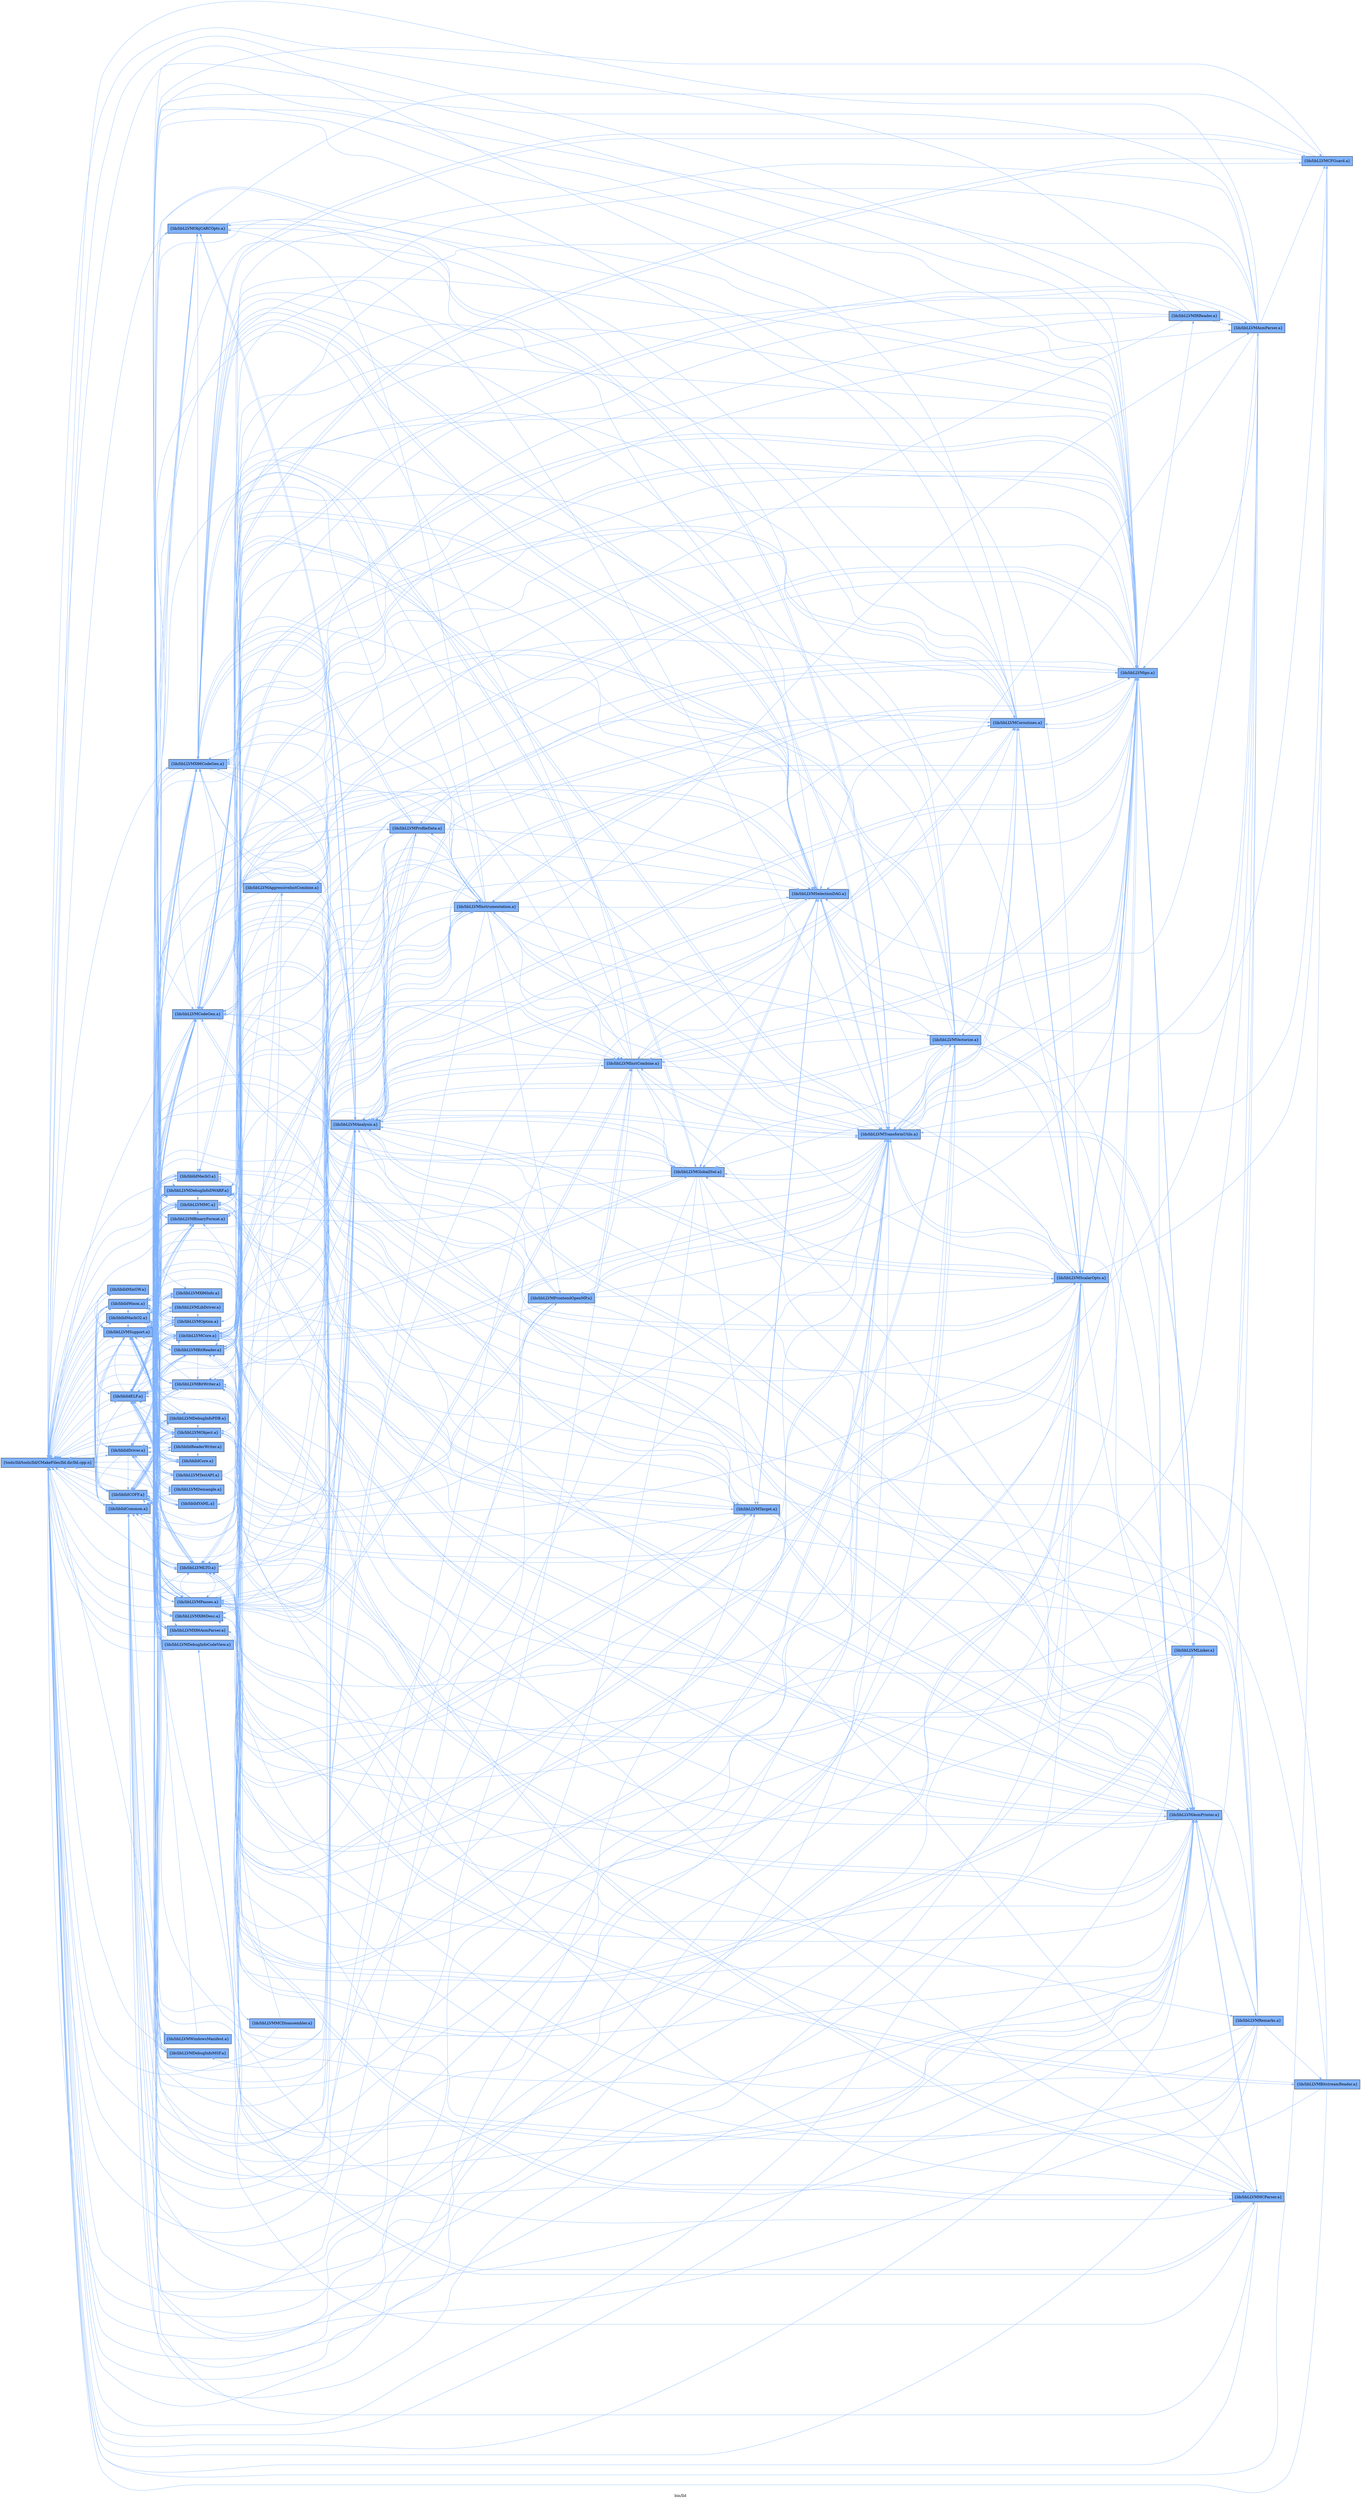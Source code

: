 digraph "bin/lld" {
	label="bin/lld";
	rankdir=LR;
	{ rank=same; Node0x55725edfc718;  }
	{ rank=same; Node0x55725ee1b5c8; Node0x55725ee1bac8; Node0x55725ee1abc8; Node0x55725ee1b0c8; Node0x55725ee1a1c8; Node0x55725ee1a6c8; Node0x55725ee0a7c8; Node0x55725ee0a318;  }
	{ rank=same; Node0x55725ee09dc8; Node0x55725ee00ef8; Node0x55725ee1aa38; Node0x55725ee0d6f8; Node0x55725edfde38; Node0x55725ee07618; Node0x55725ee009f8; Node0x55725ee06998; Node0x55725ee0cfc8; Node0x55725ee08478; Node0x55725ee08978; Node0x55725ee04738; Node0x55725ee1a538; Node0x55725ee002c8; Node0x55725ee07ac8; Node0x55725edff3c8; Node0x55725edfeec8; Node0x55725edffbe8; Node0x55725ee1c798; Node0x55725ee06f38; Node0x55725ee099b8; Node0x55725ee093c8; Node0x55725ee08f18; Node0x55725ee17d38; Node0x55725ee00cc8; Node0x55725ee007c8; Node0x55725ee1bf78;  }

	Node0x55725edfc718 [shape=record,shape=box,group=1,style=filled,fillcolor="0.600000 0.5 1",label="{tools/lld/tools/lld/CMakeFiles/lld.dir/lld.cpp.o}"];
	Node0x55725edfc718 -> Node0x55725ee1b5c8[color="0.600000 0.5 1"];
	Node0x55725edfc718 -> Node0x55725ee1bac8[color="0.600000 0.5 1"];
	Node0x55725edfc718 -> Node0x55725ee1abc8[color="0.600000 0.5 1"];
	Node0x55725edfc718 -> Node0x55725ee1b0c8[color="0.600000 0.5 1"];
	Node0x55725edfc718 -> Node0x55725ee1a1c8[color="0.600000 0.5 1"];
	Node0x55725edfc718 -> Node0x55725ee1a6c8[color="0.600000 0.5 1"];
	Node0x55725edfc718 -> Node0x55725ee0a7c8[color="0.600000 0.5 1"];
	Node0x55725edfc718 -> Node0x55725ee0a318[color="0.600000 0.5 1"];
	Node0x55725ee1b5c8 [shape=record,shape=box,group=1,style=filled,fillcolor="0.600000 0.5 1",label="{lib/libLLVMSupport.a}"];
	Node0x55725ee1b5c8 -> Node0x55725edfc718[color="0.600000 0.5 1"];
	Node0x55725ee1b5c8 -> Node0x55725ee1abc8[color="0.600000 0.5 1"];
	Node0x55725ee1b5c8 -> Node0x55725ee1a1c8[color="0.600000 0.5 1"];
	Node0x55725ee1b5c8 -> Node0x55725ee1b0c8[color="0.600000 0.5 1"];
	Node0x55725ee1b5c8 -> Node0x55725ee0a318[color="0.600000 0.5 1"];
	Node0x55725ee1b5c8 -> Node0x55725ee09dc8[color="0.600000 0.5 1"];
	Node0x55725ee1b5c8 -> Node0x55725ee00ef8[color="0.600000 0.5 1"];
	Node0x55725ee1b5c8 -> Node0x55725ee1aa38[color="0.600000 0.5 1"];
	Node0x55725ee1b5c8 -> Node0x55725ee0d6f8[color="0.600000 0.5 1"];
	Node0x55725ee1b5c8 -> Node0x55725edfde38[color="0.600000 0.5 1"];
	Node0x55725ee1bac8 [shape=record,shape=box,group=1,style=filled,fillcolor="0.600000 0.5 1",label="{lib/liblldCommon.a}"];
	Node0x55725ee1bac8 -> Node0x55725edfc718[color="0.600000 0.5 1"];
	Node0x55725ee1bac8 -> Node0x55725ee1b5c8[color="0.600000 0.5 1"];
	Node0x55725ee1bac8 -> Node0x55725ee07618[color="0.600000 0.5 1"];
	Node0x55725ee1bac8 -> Node0x55725ee1abc8[color="0.600000 0.5 1"];
	Node0x55725ee1bac8 -> Node0x55725ee009f8[color="0.600000 0.5 1"];
	Node0x55725ee1bac8 -> Node0x55725ee06998[color="0.600000 0.5 1"];
	Node0x55725ee1bac8 -> Node0x55725ee1aa38[color="0.600000 0.5 1"];
	Node0x55725ee1bac8 -> Node0x55725edfde38[color="0.600000 0.5 1"];
	Node0x55725ee1abc8 [shape=record,shape=box,group=1,style=filled,fillcolor="0.600000 0.5 1",label="{lib/liblldCOFF.a}"];
	Node0x55725ee1abc8 -> Node0x55725edfc718[color="0.600000 0.5 1"];
	Node0x55725ee1abc8 -> Node0x55725ee1b5c8[color="0.600000 0.5 1"];
	Node0x55725ee1abc8 -> Node0x55725ee1bac8[color="0.600000 0.5 1"];
	Node0x55725ee1abc8 -> Node0x55725ee00ef8[color="0.600000 0.5 1"];
	Node0x55725ee1abc8 -> Node0x55725ee0cfc8[color="0.600000 0.5 1"];
	Node0x55725ee1abc8 -> Node0x55725ee009f8[color="0.600000 0.5 1"];
	Node0x55725ee1abc8 -> Node0x55725ee08478[color="0.600000 0.5 1"];
	Node0x55725ee1abc8 -> Node0x55725ee08978[color="0.600000 0.5 1"];
	Node0x55725ee1abc8 -> Node0x55725ee04738[color="0.600000 0.5 1"];
	Node0x55725ee1abc8 -> Node0x55725ee1a538[color="0.600000 0.5 1"];
	Node0x55725ee1abc8 -> Node0x55725ee002c8[color="0.600000 0.5 1"];
	Node0x55725ee1abc8 -> Node0x55725ee07ac8[color="0.600000 0.5 1"];
	Node0x55725ee1abc8 -> Node0x55725ee0d6f8[color="0.600000 0.5 1"];
	Node0x55725ee1abc8 -> Node0x55725edff3c8[color="0.600000 0.5 1"];
	Node0x55725ee1abc8 -> Node0x55725edfeec8[color="0.600000 0.5 1"];
	Node0x55725ee1abc8 -> Node0x55725edffbe8[color="0.600000 0.5 1"];
	Node0x55725ee1abc8 -> Node0x55725ee06998[color="0.600000 0.5 1"];
	Node0x55725ee1abc8 -> Node0x55725ee1c798[color="0.600000 0.5 1"];
	Node0x55725ee1abc8 -> Node0x55725ee06f38[color="0.600000 0.5 1"];
	Node0x55725ee1abc8 -> Node0x55725edfde38[color="0.600000 0.5 1"];
	Node0x55725ee1b0c8 [shape=record,shape=box,group=1,style=filled,fillcolor="0.600000 0.5 1",label="{lib/liblldDriver.a}"];
	Node0x55725ee1b0c8 -> Node0x55725edfc718[color="0.600000 0.5 1"];
	Node0x55725ee1b0c8 -> Node0x55725ee1b5c8[color="0.600000 0.5 1"];
	Node0x55725ee1b0c8 -> Node0x55725ee1bac8[color="0.600000 0.5 1"];
	Node0x55725ee1b0c8 -> Node0x55725ee1abc8[color="0.600000 0.5 1"];
	Node0x55725ee1b0c8 -> Node0x55725ee09dc8[color="0.600000 0.5 1"];
	Node0x55725ee1b0c8 -> Node0x55725ee099b8[color="0.600000 0.5 1"];
	Node0x55725ee1b0c8 -> Node0x55725ee093c8[color="0.600000 0.5 1"];
	Node0x55725ee1b0c8 -> Node0x55725ee08f18[color="0.600000 0.5 1"];
	Node0x55725ee1b0c8 -> Node0x55725ee009f8[color="0.600000 0.5 1"];
	Node0x55725ee1a1c8 [shape=record,shape=box,group=1,style=filled,fillcolor="0.600000 0.5 1",label="{lib/liblldELF.a}"];
	Node0x55725ee1a1c8 -> Node0x55725edfc718[color="0.600000 0.5 1"];
	Node0x55725ee1a1c8 -> Node0x55725ee1b5c8[color="0.600000 0.5 1"];
	Node0x55725ee1a1c8 -> Node0x55725ee1bac8[color="0.600000 0.5 1"];
	Node0x55725ee1a1c8 -> Node0x55725ee1abc8[color="0.600000 0.5 1"];
	Node0x55725ee1a1c8 -> Node0x55725ee00ef8[color="0.600000 0.5 1"];
	Node0x55725ee1a1c8 -> Node0x55725ee009f8[color="0.600000 0.5 1"];
	Node0x55725ee1a1c8 -> Node0x55725ee08478[color="0.600000 0.5 1"];
	Node0x55725ee1a1c8 -> Node0x55725ee08978[color="0.600000 0.5 1"];
	Node0x55725ee1a1c8 -> Node0x55725ee04738[color="0.600000 0.5 1"];
	Node0x55725ee1a1c8 -> Node0x55725ee1a538[color="0.600000 0.5 1"];
	Node0x55725ee1a1c8 -> Node0x55725ee002c8[color="0.600000 0.5 1"];
	Node0x55725ee1a1c8 -> Node0x55725ee07ac8[color="0.600000 0.5 1"];
	Node0x55725ee1a1c8 -> Node0x55725ee06998[color="0.600000 0.5 1"];
	Node0x55725ee1a1c8 -> Node0x55725ee1c798[color="0.600000 0.5 1"];
	Node0x55725ee1a1c8 -> Node0x55725ee17d38[color="0.600000 0.5 1"];
	Node0x55725ee1a1c8 -> Node0x55725edfeec8[color="0.600000 0.5 1"];
	Node0x55725ee1a1c8 -> Node0x55725edfde38[color="0.600000 0.5 1"];
	Node0x55725ee1a6c8 [shape=record,shape=box,group=1,style=filled,fillcolor="0.600000 0.5 1",label="{lib/liblldMachO2.a}"];
	Node0x55725ee1a6c8 -> Node0x55725edfc718[color="0.600000 0.5 1"];
	Node0x55725ee1a6c8 -> Node0x55725ee1b5c8[color="0.600000 0.5 1"];
	Node0x55725ee1a6c8 -> Node0x55725ee1bac8[color="0.600000 0.5 1"];
	Node0x55725ee1a6c8 -> Node0x55725ee1abc8[color="0.600000 0.5 1"];
	Node0x55725ee1a6c8 -> Node0x55725ee1a1c8[color="0.600000 0.5 1"];
	Node0x55725ee1a6c8 -> Node0x55725ee00ef8[color="0.600000 0.5 1"];
	Node0x55725ee1a6c8 -> Node0x55725ee009f8[color="0.600000 0.5 1"];
	Node0x55725ee1a6c8 -> Node0x55725ee08478[color="0.600000 0.5 1"];
	Node0x55725ee1a6c8 -> Node0x55725ee08978[color="0.600000 0.5 1"];
	Node0x55725ee1a6c8 -> Node0x55725ee04738[color="0.600000 0.5 1"];
	Node0x55725ee1a6c8 -> Node0x55725ee1a538[color="0.600000 0.5 1"];
	Node0x55725ee1a6c8 -> Node0x55725ee002c8[color="0.600000 0.5 1"];
	Node0x55725ee1a6c8 -> Node0x55725ee00cc8[color="0.600000 0.5 1"];
	Node0x55725ee1a6c8 -> Node0x55725ee07ac8[color="0.600000 0.5 1"];
	Node0x55725ee1a6c8 -> Node0x55725ee007c8[color="0.600000 0.5 1"];
	Node0x55725ee1a6c8 -> Node0x55725ee06998[color="0.600000 0.5 1"];
	Node0x55725ee1a6c8 -> Node0x55725ee1c798[color="0.600000 0.5 1"];
	Node0x55725ee1a6c8 -> Node0x55725ee1bf78[color="0.600000 0.5 1"];
	Node0x55725ee1a6c8 -> Node0x55725edfeec8[color="0.600000 0.5 1"];
	Node0x55725ee0a7c8 [shape=record,shape=box,group=1,style=filled,fillcolor="0.600000 0.5 1",label="{lib/liblldMinGW.a}"];
	Node0x55725ee0a7c8 -> Node0x55725edfc718[color="0.600000 0.5 1"];
	Node0x55725ee0a7c8 -> Node0x55725ee1b5c8[color="0.600000 0.5 1"];
	Node0x55725ee0a7c8 -> Node0x55725ee1bac8[color="0.600000 0.5 1"];
	Node0x55725ee0a7c8 -> Node0x55725ee1abc8[color="0.600000 0.5 1"];
	Node0x55725ee0a7c8 -> Node0x55725ee009f8[color="0.600000 0.5 1"];
	Node0x55725ee0a318 [shape=record,shape=box,group=1,style=filled,fillcolor="0.600000 0.5 1",label="{lib/liblldWasm.a}"];
	Node0x55725ee0a318 -> Node0x55725edfc718[color="0.600000 0.5 1"];
	Node0x55725ee0a318 -> Node0x55725ee1b5c8[color="0.600000 0.5 1"];
	Node0x55725ee0a318 -> Node0x55725ee1bac8[color="0.600000 0.5 1"];
	Node0x55725ee0a318 -> Node0x55725ee1abc8[color="0.600000 0.5 1"];
	Node0x55725ee0a318 -> Node0x55725ee00ef8[color="0.600000 0.5 1"];
	Node0x55725ee0a318 -> Node0x55725ee009f8[color="0.600000 0.5 1"];
	Node0x55725ee0a318 -> Node0x55725ee08478[color="0.600000 0.5 1"];
	Node0x55725ee0a318 -> Node0x55725ee08978[color="0.600000 0.5 1"];
	Node0x55725ee0a318 -> Node0x55725ee04738[color="0.600000 0.5 1"];
	Node0x55725ee0a318 -> Node0x55725ee1a538[color="0.600000 0.5 1"];
	Node0x55725ee0a318 -> Node0x55725ee002c8[color="0.600000 0.5 1"];
	Node0x55725ee0a318 -> Node0x55725ee07ac8[color="0.600000 0.5 1"];
	Node0x55725ee0a318 -> Node0x55725ee1a1c8[color="0.600000 0.5 1"];
	Node0x55725ee0a318 -> Node0x55725ee1c798[color="0.600000 0.5 1"];
	Node0x55725ee0a318 -> Node0x55725edfeec8[color="0.600000 0.5 1"];
	Node0x55725ee0a318 -> Node0x55725ee1a6c8[color="0.600000 0.5 1"];
	Node0x55725ee07618 [shape=record,shape=box,group=1,style=filled,fillcolor="0.600000 0.5 1",label="{lib/libLLVMCore.a}"];
	Node0x55725ee07618 -> Node0x55725edfc718[color="0.600000 0.5 1"];
	Node0x55725ee07618 -> Node0x55725ee1b5c8[color="0.600000 0.5 1"];
	Node0x55725ee07618 -> Node0x55725ee0d6f8[color="0.600000 0.5 1"];
	Node0x55725ee07618 -> Node0x55725ee06498[color="0.600000 0.5 1"];
	Node0x55725ee07618 -> Node0x55725ee078e8[color="0.600000 0.5 1"];
	Node0x55725ee07618 -> Node0x55725ee1a538[color="0.600000 0.5 1"];
	Node0x55725ee07618 -> Node0x55725ee1aa38[color="0.600000 0.5 1"];
	Node0x55725ee07618 -> Node0x55725ee18b98[color="0.600000 0.5 1"];
	Node0x55725ee07618 -> Node0x55725ee17d38[color="0.600000 0.5 1"];
	Node0x55725ee07618 -> Node0x55725ee020c8[color="0.600000 0.5 1"];
	Node0x55725ee07618 -> Node0x55725edffe18[color="0.600000 0.5 1"];
	Node0x55725ee07618 -> Node0x55725ee07ac8[color="0.600000 0.5 1"];
	Node0x55725ee07618 -> Node0x55725ee00ef8[color="0.600000 0.5 1"];
	Node0x55725ee07618 -> Node0x55725ee18288[color="0.600000 0.5 1"];
	Node0x55725ee07618 -> Node0x55725ee19f98[color="0.600000 0.5 1"];
	Node0x55725ee07618 -> Node0x55725ee01c18[color="0.600000 0.5 1"];
	Node0x55725ee07618 -> Node0x55725ee012b8[color="0.600000 0.5 1"];
	Node0x55725ee07618 -> Node0x55725ee18ff8[color="0.600000 0.5 1"];
	Node0x55725ee07618 -> Node0x55725ee1c798[color="0.600000 0.5 1"];
	Node0x55725ee07618 -> Node0x55725ee186e8[color="0.600000 0.5 1"];
	Node0x55725ee07618 -> Node0x55725ee01718[color="0.600000 0.5 1"];
	Node0x55725ee07618 -> Node0x55725ee1abc8[color="0.600000 0.5 1"];
	Node0x55725ee07618 -> Node0x55725ee1bf78[color="0.600000 0.5 1"];
	Node0x55725ee07618 -> Node0x55725ee195e8[color="0.600000 0.5 1"];
	Node0x55725ee07618 -> Node0x55725ee07d98[color="0.600000 0.5 1"];
	Node0x55725ee07618 -> Node0x55725ee1bac8[color="0.600000 0.5 1"];
	Node0x55725ee07618 -> Node0x55725ee07fc8[color="0.600000 0.5 1"];
	Node0x55725ee07618 -> Node0x55725ee1a1c8[color="0.600000 0.5 1"];
	Node0x55725ee07618 -> Node0x55725ee0a318[color="0.600000 0.5 1"];
	Node0x55725ee07618 -> Node0x55725ee07438[color="0.600000 0.5 1"];
	Node0x55725ee07618 -> Node0x55725ee007c8[color="0.600000 0.5 1"];
	Node0x55725ee00ef8 [shape=record,shape=box,group=1,style=filled,fillcolor="0.600000 0.5 1",label="{lib/libLLVMX86CodeGen.a}"];
	Node0x55725ee00ef8 -> Node0x55725edfc718[color="0.600000 0.5 1"];
	Node0x55725ee00ef8 -> Node0x55725ee1b5c8[color="0.600000 0.5 1"];
	Node0x55725ee00ef8 -> Node0x55725ee06498[color="0.600000 0.5 1"];
	Node0x55725ee00ef8 -> Node0x55725ee08978[color="0.600000 0.5 1"];
	Node0x55725ee00ef8 -> Node0x55725ee04738[color="0.600000 0.5 1"];
	Node0x55725ee00ef8 -> Node0x55725ee1aa38[color="0.600000 0.5 1"];
	Node0x55725ee00ef8 -> Node0x55725edfeec8[color="0.600000 0.5 1"];
	Node0x55725ee00ef8 -> Node0x55725ee07618[color="0.600000 0.5 1"];
	Node0x55725ee00ef8 -> Node0x55725ee1abc8[color="0.600000 0.5 1"];
	Node0x55725ee00ef8 -> Node0x55725ee009f8[color="0.600000 0.5 1"];
	Node0x55725ee00ef8 -> Node0x55725ee1ba78[color="0.600000 0.5 1"];
	Node0x55725ee00ef8 -> Node0x55725ee078e8[color="0.600000 0.5 1"];
	Node0x55725ee00ef8 -> Node0x55725edffe18[color="0.600000 0.5 1"];
	Node0x55725ee00ef8 -> Node0x55725ee07438[color="0.600000 0.5 1"];
	Node0x55725ee00ef8 -> Node0x55725ee07d98[color="0.600000 0.5 1"];
	Node0x55725ee00ef8 -> Node0x55725ee1a1c8[color="0.600000 0.5 1"];
	Node0x55725ee00ef8 -> Node0x55725edff8c8[color="0.600000 0.5 1"];
	Node0x55725ee00ef8 -> Node0x55725ee020c8[color="0.600000 0.5 1"];
	Node0x55725ee0cfc8 [shape=record,shape=box,group=1,style=filled,fillcolor="0.600000 0.5 1",label="{lib/libLLVMLibDriver.a}"];
	Node0x55725ee0cfc8 -> Node0x55725edfc718[color="0.600000 0.5 1"];
	Node0x55725ee0cfc8 -> Node0x55725ee1b5c8[color="0.600000 0.5 1"];
	Node0x55725ee0cfc8 -> Node0x55725ee1abc8[color="0.600000 0.5 1"];
	Node0x55725ee0cfc8 -> Node0x55725ee009f8[color="0.600000 0.5 1"];
	Node0x55725ee0cfc8 -> Node0x55725ee002c8[color="0.600000 0.5 1"];
	Node0x55725ee0cfc8 -> Node0x55725ee007c8[color="0.600000 0.5 1"];
	Node0x55725ee0cfc8 -> Node0x55725ee07ac8[color="0.600000 0.5 1"];
	Node0x55725ee009f8 [shape=record,shape=box,group=1,style=filled,fillcolor="0.600000 0.5 1",label="{lib/libLLVMOption.a}"];
	Node0x55725ee009f8 -> Node0x55725edfc718[color="0.600000 0.5 1"];
	Node0x55725ee009f8 -> Node0x55725ee1b5c8[color="0.600000 0.5 1"];
	Node0x55725ee009f8 -> Node0x55725ee1abc8[color="0.600000 0.5 1"];
	Node0x55725ee08478 [shape=record,shape=box,group=1,style=filled,fillcolor="0.600000 0.5 1",label="{lib/libLLVMX86AsmParser.a}"];
	Node0x55725ee08478 -> Node0x55725edfc718[color="0.600000 0.5 1"];
	Node0x55725ee08478 -> Node0x55725ee1b5c8[color="0.600000 0.5 1"];
	Node0x55725ee08478 -> Node0x55725ee06498[color="0.600000 0.5 1"];
	Node0x55725ee08478 -> Node0x55725ee08978[color="0.600000 0.5 1"];
	Node0x55725ee08478 -> Node0x55725ee04738[color="0.600000 0.5 1"];
	Node0x55725ee08478 -> Node0x55725edfe9c8[color="0.600000 0.5 1"];
	Node0x55725ee08478 -> Node0x55725edfeec8[color="0.600000 0.5 1"];
	Node0x55725ee08978 [shape=record,shape=box,group=1,style=filled,fillcolor="0.600000 0.5 1",label="{lib/libLLVMX86Desc.a}"];
	Node0x55725ee08978 -> Node0x55725edfc718[color="0.600000 0.5 1"];
	Node0x55725ee08978 -> Node0x55725ee1b5c8[color="0.600000 0.5 1"];
	Node0x55725ee08978 -> Node0x55725ee1b0c8[color="0.600000 0.5 1"];
	Node0x55725ee08978 -> Node0x55725ee09dc8[color="0.600000 0.5 1"];
	Node0x55725ee08978 -> Node0x55725edfeec8[color="0.600000 0.5 1"];
	Node0x55725ee08978 -> Node0x55725ee00ef8[color="0.600000 0.5 1"];
	Node0x55725ee08978 -> Node0x55725ee04198[color="0.600000 0.5 1"];
	Node0x55725ee08978 -> Node0x55725ee04738[color="0.600000 0.5 1"];
	Node0x55725ee08978 -> Node0x55725ee08478[color="0.600000 0.5 1"];
	Node0x55725ee08978 -> Node0x55725ee07ac8[color="0.600000 0.5 1"];
	Node0x55725ee08978 -> Node0x55725ee06498[color="0.600000 0.5 1"];
	Node0x55725ee04738 [shape=record,shape=box,group=1,style=filled,fillcolor="0.600000 0.5 1",label="{lib/libLLVMX86Info.a}"];
	Node0x55725ee04738 -> Node0x55725edfc718[color="0.600000 0.5 1"];
	Node0x55725ee04738 -> Node0x55725ee1b5c8[color="0.600000 0.5 1"];
	Node0x55725ee1a538 [shape=record,shape=box,group=1,style=filled,fillcolor="0.600000 0.5 1",label="{lib/libLLVMLTO.a}"];
	Node0x55725ee1a538 -> Node0x55725edfc718[color="0.600000 0.5 1"];
	Node0x55725ee1a538 -> Node0x55725ee1b5c8[color="0.600000 0.5 1"];
	Node0x55725ee1a538 -> Node0x55725ee1abc8[color="0.600000 0.5 1"];
	Node0x55725ee1a538 -> Node0x55725ee1bac8[color="0.600000 0.5 1"];
	Node0x55725ee1a538 -> Node0x55725ee1a1c8[color="0.600000 0.5 1"];
	Node0x55725ee1a538 -> Node0x55725ee1b0c8[color="0.600000 0.5 1"];
	Node0x55725ee1a538 -> Node0x55725ee09dc8[color="0.600000 0.5 1"];
	Node0x55725ee1a538 -> Node0x55725ee00ef8[color="0.600000 0.5 1"];
	Node0x55725ee1a538 -> Node0x55725ee06498[color="0.600000 0.5 1"];
	Node0x55725ee1a538 -> Node0x55725ee06998[color="0.600000 0.5 1"];
	Node0x55725ee1a538 -> Node0x55725ee08978[color="0.600000 0.5 1"];
	Node0x55725ee1a538 -> Node0x55725ee18b98[color="0.600000 0.5 1"];
	Node0x55725ee1a538 -> Node0x55725ee17d38[color="0.600000 0.5 1"];
	Node0x55725ee1a538 -> Node0x55725ee18ff8[color="0.600000 0.5 1"];
	Node0x55725ee1a538 -> Node0x55725edffe18[color="0.600000 0.5 1"];
	Node0x55725ee1a538 -> Node0x55725ee002c8[color="0.600000 0.5 1"];
	Node0x55725ee1a538 -> Node0x55725ee007c8[color="0.600000 0.5 1"];
	Node0x55725ee1a538 -> Node0x55725ee07618[color="0.600000 0.5 1"];
	Node0x55725ee1a538 -> Node0x55725ee1a6c8[color="0.600000 0.5 1"];
	Node0x55725ee1a538 -> Node0x55725ee1c798[color="0.600000 0.5 1"];
	Node0x55725ee1a538 -> Node0x55725ee1ba78[color="0.600000 0.5 1"];
	Node0x55725ee1a538 -> Node0x55725ee020c8[color="0.600000 0.5 1"];
	Node0x55725ee1a538 -> Node0x55725edfeec8[color="0.600000 0.5 1"];
	Node0x55725ee002c8 [shape=record,shape=box,group=1,style=filled,fillcolor="0.600000 0.5 1",label="{lib/libLLVMObject.a}"];
	Node0x55725ee002c8 -> Node0x55725edfc718[color="0.600000 0.5 1"];
	Node0x55725ee002c8 -> Node0x55725ee1b5c8[color="0.600000 0.5 1"];
	Node0x55725ee002c8 -> Node0x55725ee1abc8[color="0.600000 0.5 1"];
	Node0x55725ee002c8 -> Node0x55725ee1a6c8[color="0.600000 0.5 1"];
	Node0x55725ee002c8 -> Node0x55725ee0cfc8[color="0.600000 0.5 1"];
	Node0x55725ee002c8 -> Node0x55725ee1a1c8[color="0.600000 0.5 1"];
	Node0x55725ee002c8 -> Node0x55725ee09dc8[color="0.600000 0.5 1"];
	Node0x55725ee002c8 -> Node0x55725ee07618[color="0.600000 0.5 1"];
	Node0x55725ee002c8 -> Node0x55725ee07ac8[color="0.600000 0.5 1"];
	Node0x55725ee002c8 -> Node0x55725edfeec8[color="0.600000 0.5 1"];
	Node0x55725ee002c8 -> Node0x55725ee1bac8[color="0.600000 0.5 1"];
	Node0x55725ee002c8 -> Node0x55725ee1a538[color="0.600000 0.5 1"];
	Node0x55725ee002c8 -> Node0x55725ee007c8[color="0.600000 0.5 1"];
	Node0x55725ee002c8 -> Node0x55725ee00ef8[color="0.600000 0.5 1"];
	Node0x55725ee002c8 -> Node0x55725ee17d38[color="0.600000 0.5 1"];
	Node0x55725ee002c8 -> Node0x55725ee06998[color="0.600000 0.5 1"];
	Node0x55725ee002c8 -> Node0x55725ee1ba78[color="0.600000 0.5 1"];
	Node0x55725ee002c8 -> Node0x55725ee06498[color="0.600000 0.5 1"];
	Node0x55725ee002c8 -> Node0x55725edfe9c8[color="0.600000 0.5 1"];
	Node0x55725ee002c8 -> Node0x55725ee18b98[color="0.600000 0.5 1"];
	Node0x55725ee002c8 -> Node0x55725ee08478[color="0.600000 0.5 1"];
	Node0x55725ee002c8 -> Node0x55725ee08978[color="0.600000 0.5 1"];
	Node0x55725ee002c8 -> Node0x55725ee00cc8[color="0.600000 0.5 1"];
	Node0x55725ee002c8 -> Node0x55725ee1b0c8[color="0.600000 0.5 1"];
	Node0x55725ee002c8 -> Node0x55725ee0a318[color="0.600000 0.5 1"];
	Node0x55725ee002c8 -> Node0x55725ee020c8[color="0.600000 0.5 1"];
	Node0x55725ee07ac8 [shape=record,shape=box,group=1,style=filled,fillcolor="0.600000 0.5 1",label="{lib/libLLVMBinaryFormat.a}"];
	Node0x55725ee07ac8 -> Node0x55725edfc718[color="0.600000 0.5 1"];
	Node0x55725ee07ac8 -> Node0x55725ee1b5c8[color="0.600000 0.5 1"];
	Node0x55725ee07ac8 -> Node0x55725ee07618[color="0.600000 0.5 1"];
	Node0x55725ee07ac8 -> Node0x55725ee06998[color="0.600000 0.5 1"];
	Node0x55725ee0d6f8 [shape=record,shape=box,group=1,style=filled,fillcolor="0.600000 0.5 1",label="{lib/libLLVMDebugInfoPDB.a}"];
	Node0x55725ee0d6f8 -> Node0x55725edfc718[color="0.600000 0.5 1"];
	Node0x55725ee0d6f8 -> Node0x55725ee1b5c8[color="0.600000 0.5 1"];
	Node0x55725ee0d6f8 -> Node0x55725ee1abc8[color="0.600000 0.5 1"];
	Node0x55725ee0d6f8 -> Node0x55725ee06f38[color="0.600000 0.5 1"];
	Node0x55725ee0d6f8 -> Node0x55725edff3c8[color="0.600000 0.5 1"];
	Node0x55725ee0d6f8 -> Node0x55725ee1bac8[color="0.600000 0.5 1"];
	Node0x55725ee0d6f8 -> Node0x55725ee002c8[color="0.600000 0.5 1"];
	Node0x55725ee0d6f8 -> Node0x55725ee07ac8[color="0.600000 0.5 1"];
	Node0x55725ee0d6f8 -> Node0x55725ee1a1c8[color="0.600000 0.5 1"];
	Node0x55725edff3c8 [shape=record,shape=box,group=1,style=filled,fillcolor="0.600000 0.5 1",label="{lib/libLLVMDebugInfoCodeView.a}"];
	Node0x55725edff3c8 -> Node0x55725edfc718[color="0.600000 0.5 1"];
	Node0x55725edff3c8 -> Node0x55725ee1b5c8[color="0.600000 0.5 1"];
	Node0x55725edff3c8 -> Node0x55725ee1abc8[color="0.600000 0.5 1"];
	Node0x55725edff3c8 -> Node0x55725ee0d6f8[color="0.600000 0.5 1"];
	Node0x55725edff3c8 -> Node0x55725ee06498[color="0.600000 0.5 1"];
	Node0x55725edff3c8 -> Node0x55725ee1aa38[color="0.600000 0.5 1"];
	Node0x55725edff3c8 -> Node0x55725ee1a1c8[color="0.600000 0.5 1"];
	Node0x55725edff3c8 -> Node0x55725ee0a318[color="0.600000 0.5 1"];
	Node0x55725edff3c8 -> Node0x55725ee1a6c8[color="0.600000 0.5 1"];
	Node0x55725edff3c8 -> Node0x55725ee09dc8[color="0.600000 0.5 1"];
	Node0x55725edfeec8 [shape=record,shape=box,group=1,style=filled,fillcolor="0.600000 0.5 1",label="{lib/libLLVMMC.a}"];
	Node0x55725edfeec8 -> Node0x55725edfc718[color="0.600000 0.5 1"];
	Node0x55725edfeec8 -> Node0x55725ee1b5c8[color="0.600000 0.5 1"];
	Node0x55725edfeec8 -> Node0x55725ee08978[color="0.600000 0.5 1"];
	Node0x55725edfeec8 -> Node0x55725ee1abc8[color="0.600000 0.5 1"];
	Node0x55725edfeec8 -> Node0x55725ee06498[color="0.600000 0.5 1"];
	Node0x55725edfeec8 -> Node0x55725ee1aa38[color="0.600000 0.5 1"];
	Node0x55725edfeec8 -> Node0x55725edfe9c8[color="0.600000 0.5 1"];
	Node0x55725edfeec8 -> Node0x55725ee002c8[color="0.600000 0.5 1"];
	Node0x55725edfeec8 -> Node0x55725ee08478[color="0.600000 0.5 1"];
	Node0x55725edfeec8 -> Node0x55725ee0d6f8[color="0.600000 0.5 1"];
	Node0x55725edfeec8 -> Node0x55725ee00ef8[color="0.600000 0.5 1"];
	Node0x55725edfeec8 -> Node0x55725ee1ba78[color="0.600000 0.5 1"];
	Node0x55725edfeec8 -> Node0x55725ee0c3e8[color="0.600000 0.5 1"];
	Node0x55725edfeec8 -> Node0x55725ee07ac8[color="0.600000 0.5 1"];
	Node0x55725edfeec8 -> Node0x55725ee1a1c8[color="0.600000 0.5 1"];
	Node0x55725edfeec8 -> Node0x55725ee0a318[color="0.600000 0.5 1"];
	Node0x55725edffbe8 [shape=record,shape=box,group=1,style=filled,fillcolor="0.600000 0.5 1",label="{lib/libLLVMWindowsManifest.a}"];
	Node0x55725edffbe8 -> Node0x55725edfc718[color="0.600000 0.5 1"];
	Node0x55725edffbe8 -> Node0x55725ee1b5c8[color="0.600000 0.5 1"];
	Node0x55725ee06998 [shape=record,shape=box,group=1,style=filled,fillcolor="0.600000 0.5 1",label="{lib/libLLVMDebugInfoDWARF.a}"];
	Node0x55725ee06998 -> Node0x55725edfc718[color="0.600000 0.5 1"];
	Node0x55725ee06998 -> Node0x55725ee1b5c8[color="0.600000 0.5 1"];
	Node0x55725ee06998 -> Node0x55725ee1abc8[color="0.600000 0.5 1"];
	Node0x55725ee06998 -> Node0x55725ee1bac8[color="0.600000 0.5 1"];
	Node0x55725ee06998 -> Node0x55725ee1a1c8[color="0.600000 0.5 1"];
	Node0x55725ee06998 -> Node0x55725ee0d6f8[color="0.600000 0.5 1"];
	Node0x55725ee06998 -> Node0x55725ee06498[color="0.600000 0.5 1"];
	Node0x55725ee06998 -> Node0x55725ee002c8[color="0.600000 0.5 1"];
	Node0x55725ee06998 -> Node0x55725ee07ac8[color="0.600000 0.5 1"];
	Node0x55725ee06998 -> Node0x55725ee09dc8[color="0.600000 0.5 1"];
	Node0x55725ee06998 -> Node0x55725ee1b0c8[color="0.600000 0.5 1"];
	Node0x55725ee06998 -> Node0x55725ee1a6c8[color="0.600000 0.5 1"];
	Node0x55725ee06998 -> Node0x55725edfeec8[color="0.600000 0.5 1"];
	Node0x55725ee06998 -> Node0x55725ee00ef8[color="0.600000 0.5 1"];
	Node0x55725ee06998 -> Node0x55725ee0a318[color="0.600000 0.5 1"];
	Node0x55725ee1c798 [shape=record,shape=box,group=1,style=filled,fillcolor="0.600000 0.5 1",label="{lib/libLLVMPasses.a}"];
	Node0x55725ee1c798 -> Node0x55725edfc718[color="0.600000 0.5 1"];
	Node0x55725ee1c798 -> Node0x55725ee1b5c8[color="0.600000 0.5 1"];
	Node0x55725ee1c798 -> Node0x55725ee1abc8[color="0.600000 0.5 1"];
	Node0x55725ee1c798 -> Node0x55725ee1a1c8[color="0.600000 0.5 1"];
	Node0x55725ee1c798 -> Node0x55725ee00ef8[color="0.600000 0.5 1"];
	Node0x55725ee1c798 -> Node0x55725ee1a6c8[color="0.600000 0.5 1"];
	Node0x55725ee1c798 -> Node0x55725ee0a318[color="0.600000 0.5 1"];
	Node0x55725ee1c798 -> Node0x55725ee1ba78[color="0.600000 0.5 1"];
	Node0x55725ee1c798 -> Node0x55725ee1bf78[color="0.600000 0.5 1"];
	Node0x55725ee1c798 -> Node0x55725ee1a538[color="0.600000 0.5 1"];
	Node0x55725ee1c798 -> Node0x55725ee1aa38[color="0.600000 0.5 1"];
	Node0x55725ee1c798 -> Node0x55725ee186e8[color="0.600000 0.5 1"];
	Node0x55725ee1c798 -> Node0x55725ee18b98[color="0.600000 0.5 1"];
	Node0x55725ee1c798 -> Node0x55725ee18288[color="0.600000 0.5 1"];
	Node0x55725ee1c798 -> Node0x55725ee19c78[color="0.600000 0.5 1"];
	Node0x55725ee1c798 -> Node0x55725ee19f98[color="0.600000 0.5 1"];
	Node0x55725ee1c798 -> Node0x55725ee01718[color="0.600000 0.5 1"];
	Node0x55725ee1c798 -> Node0x55725ee01c18[color="0.600000 0.5 1"];
	Node0x55725ee1c798 -> Node0x55725ee020c8[color="0.600000 0.5 1"];
	Node0x55725ee1c798 -> Node0x55725edffe18[color="0.600000 0.5 1"];
	Node0x55725ee1c798 -> Node0x55725ee07618[color="0.600000 0.5 1"];
	Node0x55725ee1c798 -> Node0x55725ee06998[color="0.600000 0.5 1"];
	Node0x55725ee1aa38 [shape=record,shape=box,group=1,style=filled,fillcolor="0.600000 0.5 1",label="{lib/libLLVMCodeGen.a}"];
	Node0x55725ee1aa38 -> Node0x55725edfc718[color="0.600000 0.5 1"];
	Node0x55725ee1aa38 -> Node0x55725ee1b5c8[color="0.600000 0.5 1"];
	Node0x55725ee1aa38 -> Node0x55725ee00ef8[color="0.600000 0.5 1"];
	Node0x55725ee1aa38 -> Node0x55725ee078e8[color="0.600000 0.5 1"];
	Node0x55725ee1aa38 -> Node0x55725edffe18[color="0.600000 0.5 1"];
	Node0x55725ee1aa38 -> Node0x55725ee07618[color="0.600000 0.5 1"];
	Node0x55725ee1aa38 -> Node0x55725edfeec8[color="0.600000 0.5 1"];
	Node0x55725ee1aa38 -> Node0x55725ee1abc8[color="0.600000 0.5 1"];
	Node0x55725ee1aa38 -> Node0x55725ee1a1c8[color="0.600000 0.5 1"];
	Node0x55725ee1aa38 -> Node0x55725ee06498[color="0.600000 0.5 1"];
	Node0x55725ee1aa38 -> Node0x55725ee07438[color="0.600000 0.5 1"];
	Node0x55725ee1aa38 -> Node0x55725ee020c8[color="0.600000 0.5 1"];
	Node0x55725ee1aa38 -> Node0x55725ee1ba78[color="0.600000 0.5 1"];
	Node0x55725ee1aa38 -> Node0x55725ee08978[color="0.600000 0.5 1"];
	Node0x55725ee1aa38 -> Node0x55725ee09dc8[color="0.600000 0.5 1"];
	Node0x55725ee1aa38 -> Node0x55725ee06f38[color="0.600000 0.5 1"];
	Node0x55725ee1aa38 -> Node0x55725ee1bac8[color="0.600000 0.5 1"];
	Node0x55725ee1aa38 -> Node0x55725ee093c8[color="0.600000 0.5 1"];
	Node0x55725ee1aa38 -> Node0x55725ee1a538[color="0.600000 0.5 1"];
	Node0x55725ee1aa38 -> Node0x55725edff8c8[color="0.600000 0.5 1"];
	Node0x55725ee1aa38 -> Node0x55725ee18288[color="0.600000 0.5 1"];
	Node0x55725ee1aa38 -> Node0x55725ee0d6f8[color="0.600000 0.5 1"];
	Node0x55725edfde38 [shape=record,shape=box,group=1,style=filled,fillcolor="0.600000 0.5 1",label="{lib/libLLVMDemangle.a}"];
	Node0x55725edfde38 -> Node0x55725ee1b5c8[color="0.600000 0.5 1"];
	Node0x55725ee06f38 [shape=record,shape=box,group=1,style=filled,fillcolor="0.600000 0.5 1",label="{lib/libLLVMDebugInfoMSF.a}"];
	Node0x55725ee06f38 -> Node0x55725edfc718[color="0.600000 0.5 1"];
	Node0x55725ee06f38 -> Node0x55725ee1b5c8[color="0.600000 0.5 1"];
	Node0x55725ee06f38 -> Node0x55725ee1abc8[color="0.600000 0.5 1"];
	Node0x55725ee06f38 -> Node0x55725ee0d6f8[color="0.600000 0.5 1"];
	Node0x55725ee06f38 -> Node0x55725ee1bac8[color="0.600000 0.5 1"];
	Node0x55725ee06f38 -> Node0x55725ee1a1c8[color="0.600000 0.5 1"];
	Node0x55725ee09dc8 [shape=record,shape=box,group=1,style=filled,fillcolor="0.600000 0.5 1",label="{lib/liblldMachO.a}"];
	Node0x55725ee09dc8 -> Node0x55725edfc718[color="0.600000 0.5 1"];
	Node0x55725ee09dc8 -> Node0x55725ee1b5c8[color="0.600000 0.5 1"];
	Node0x55725ee09dc8 -> Node0x55725ee1bac8[color="0.600000 0.5 1"];
	Node0x55725ee09dc8 -> Node0x55725ee1abc8[color="0.600000 0.5 1"];
	Node0x55725ee09dc8 -> Node0x55725ee1b0c8[color="0.600000 0.5 1"];
	Node0x55725ee09dc8 -> Node0x55725ee08f18[color="0.600000 0.5 1"];
	Node0x55725ee09dc8 -> Node0x55725edfde38[color="0.600000 0.5 1"];
	Node0x55725ee09dc8 -> Node0x55725ee1a6c8[color="0.600000 0.5 1"];
	Node0x55725ee09dc8 -> Node0x55725ee002c8[color="0.600000 0.5 1"];
	Node0x55725ee09dc8 -> Node0x55725ee00cc8[color="0.600000 0.5 1"];
	Node0x55725ee09dc8 -> Node0x55725ee06998[color="0.600000 0.5 1"];
	Node0x55725ee09dc8 -> Node0x55725ee093c8[color="0.600000 0.5 1"];
	Node0x55725ee09dc8 -> Node0x55725ee1a1c8[color="0.600000 0.5 1"];
	Node0x55725ee099b8 [shape=record,shape=box,group=1,style=filled,fillcolor="0.600000 0.5 1",label="{lib/liblldReaderWriter.a}"];
	Node0x55725ee099b8 -> Node0x55725edfc718[color="0.600000 0.5 1"];
	Node0x55725ee099b8 -> Node0x55725ee1b5c8[color="0.600000 0.5 1"];
	Node0x55725ee099b8 -> Node0x55725ee1abc8[color="0.600000 0.5 1"];
	Node0x55725ee099b8 -> Node0x55725ee1b0c8[color="0.600000 0.5 1"];
	Node0x55725ee099b8 -> Node0x55725ee08f18[color="0.600000 0.5 1"];
	Node0x55725ee099b8 -> Node0x55725ee002c8[color="0.600000 0.5 1"];
	Node0x55725ee093c8 [shape=record,shape=box,group=1,style=filled,fillcolor="0.600000 0.5 1",label="{lib/liblldYAML.a}"];
	Node0x55725ee093c8 -> Node0x55725edfc718[color="0.600000 0.5 1"];
	Node0x55725ee093c8 -> Node0x55725ee1b5c8[color="0.600000 0.5 1"];
	Node0x55725ee093c8 -> Node0x55725ee1b0c8[color="0.600000 0.5 1"];
	Node0x55725ee093c8 -> Node0x55725ee09dc8[color="0.600000 0.5 1"];
	Node0x55725ee093c8 -> Node0x55725ee099b8[color="0.600000 0.5 1"];
	Node0x55725ee093c8 -> Node0x55725ee08f18[color="0.600000 0.5 1"];
	Node0x55725ee08f18 [shape=record,shape=box,group=1,style=filled,fillcolor="0.600000 0.5 1",label="{lib/liblldCore.a}"];
	Node0x55725ee08f18 -> Node0x55725edfc718[color="0.600000 0.5 1"];
	Node0x55725ee08f18 -> Node0x55725ee1b5c8[color="0.600000 0.5 1"];
	Node0x55725ee08f18 -> Node0x55725ee09dc8[color="0.600000 0.5 1"];
	Node0x55725ee08f18 -> Node0x55725ee1b0c8[color="0.600000 0.5 1"];
	Node0x55725ee08f18 -> Node0x55725ee07ac8[color="0.600000 0.5 1"];
	Node0x55725ee08f18 -> Node0x55725ee1a6c8[color="0.600000 0.5 1"];
	Node0x55725ee08f18 -> Node0x55725ee1a1c8[color="0.600000 0.5 1"];
	Node0x55725ee17d38 [shape=record,shape=box,group=1,style=filled,fillcolor="0.600000 0.5 1",label="{lib/libLLVMBitWriter.a}"];
	Node0x55725ee17d38 -> Node0x55725edfc718[color="0.600000 0.5 1"];
	Node0x55725ee17d38 -> Node0x55725ee1b5c8[color="0.600000 0.5 1"];
	Node0x55725ee17d38 -> Node0x55725ee1a1c8[color="0.600000 0.5 1"];
	Node0x55725ee17d38 -> Node0x55725ee00ef8[color="0.600000 0.5 1"];
	Node0x55725ee17d38 -> Node0x55725ee06498[color="0.600000 0.5 1"];
	Node0x55725ee17d38 -> Node0x55725ee078e8[color="0.600000 0.5 1"];
	Node0x55725ee17d38 -> Node0x55725ee1a538[color="0.600000 0.5 1"];
	Node0x55725ee17d38 -> Node0x55725ee1aa38[color="0.600000 0.5 1"];
	Node0x55725ee17d38 -> Node0x55725edffe18[color="0.600000 0.5 1"];
	Node0x55725ee17d38 -> Node0x55725ee002c8[color="0.600000 0.5 1"];
	Node0x55725ee17d38 -> Node0x55725edfeec8[color="0.600000 0.5 1"];
	Node0x55725ee17d38 -> Node0x55725ee07618[color="0.600000 0.5 1"];
	Node0x55725ee00cc8 [shape=record,shape=box,group=1,style=filled,fillcolor="0.600000 0.5 1",label="{lib/libLLVMTextAPI.a}"];
	Node0x55725ee00cc8 -> Node0x55725edfc718[color="0.600000 0.5 1"];
	Node0x55725ee00cc8 -> Node0x55725ee1b5c8[color="0.600000 0.5 1"];
	Node0x55725ee00cc8 -> Node0x55725ee09dc8[color="0.600000 0.5 1"];
	Node0x55725ee00cc8 -> Node0x55725ee093c8[color="0.600000 0.5 1"];
	Node0x55725ee00cc8 -> Node0x55725ee18b98[color="0.600000 0.5 1"];
	Node0x55725ee00cc8 -> Node0x55725ee002c8[color="0.600000 0.5 1"];
	Node0x55725ee00cc8 -> Node0x55725ee1bac8[color="0.600000 0.5 1"];
	Node0x55725ee00cc8 -> Node0x55725ee020c8[color="0.600000 0.5 1"];
	Node0x55725ee007c8 [shape=record,shape=box,group=1,style=filled,fillcolor="0.600000 0.5 1",label="{lib/libLLVMBitReader.a}"];
	Node0x55725ee007c8 -> Node0x55725edfc718[color="0.600000 0.5 1"];
	Node0x55725ee007c8 -> Node0x55725ee1b5c8[color="0.600000 0.5 1"];
	Node0x55725ee007c8 -> Node0x55725ee1abc8[color="0.600000 0.5 1"];
	Node0x55725ee007c8 -> Node0x55725ee1a1c8[color="0.600000 0.5 1"];
	Node0x55725ee007c8 -> Node0x55725ee00ef8[color="0.600000 0.5 1"];
	Node0x55725ee007c8 -> Node0x55725ee1a6c8[color="0.600000 0.5 1"];
	Node0x55725ee007c8 -> Node0x55725ee09dc8[color="0.600000 0.5 1"];
	Node0x55725ee007c8 -> Node0x55725ee1c798[color="0.600000 0.5 1"];
	Node0x55725ee007c8 -> Node0x55725ee078e8[color="0.600000 0.5 1"];
	Node0x55725ee007c8 -> Node0x55725ee1a538[color="0.600000 0.5 1"];
	Node0x55725ee007c8 -> Node0x55725ee1aa38[color="0.600000 0.5 1"];
	Node0x55725ee007c8 -> Node0x55725ee186e8[color="0.600000 0.5 1"];
	Node0x55725ee007c8 -> Node0x55725ee18b98[color="0.600000 0.5 1"];
	Node0x55725ee007c8 -> Node0x55725ee19f98[color="0.600000 0.5 1"];
	Node0x55725ee007c8 -> Node0x55725ee012b8[color="0.600000 0.5 1"];
	Node0x55725ee007c8 -> Node0x55725ee01c18[color="0.600000 0.5 1"];
	Node0x55725ee007c8 -> Node0x55725edffe18[color="0.600000 0.5 1"];
	Node0x55725ee007c8 -> Node0x55725ee002c8[color="0.600000 0.5 1"];
	Node0x55725ee007c8 -> Node0x55725ee07618[color="0.600000 0.5 1"];
	Node0x55725ee007c8 -> Node0x55725edf5f08[color="0.600000 0.5 1"];
	Node0x55725ee007c8 -> Node0x55725ee1bac8[color="0.600000 0.5 1"];
	Node0x55725ee007c8 -> Node0x55725ee17d38[color="0.600000 0.5 1"];
	Node0x55725ee1bf78 [shape=record,shape=box,group=1,style=filled,fillcolor="0.600000 0.5 1",label="{lib/libLLVMObjCARCOpts.a}"];
	Node0x55725ee1bf78 -> Node0x55725edfc718[color="0.600000 0.5 1"];
	Node0x55725ee1bf78 -> Node0x55725ee1b5c8[color="0.600000 0.5 1"];
	Node0x55725ee1bf78 -> Node0x55725ee00ef8[color="0.600000 0.5 1"];
	Node0x55725ee1bf78 -> Node0x55725ee1c798[color="0.600000 0.5 1"];
	Node0x55725ee1bf78 -> Node0x55725ee07d98[color="0.600000 0.5 1"];
	Node0x55725ee1bf78 -> Node0x55725ee1aa38[color="0.600000 0.5 1"];
	Node0x55725ee1bf78 -> Node0x55725ee020c8[color="0.600000 0.5 1"];
	Node0x55725ee1bf78 -> Node0x55725edffe18[color="0.600000 0.5 1"];
	Node0x55725ee1bf78 -> Node0x55725ee07618[color="0.600000 0.5 1"];
	Node0x55725ee06498 [shape=record,shape=box,group=1,style=filled,fillcolor="0.600000 0.5 1",label="{lib/libLLVMAsmPrinter.a}"];
	Node0x55725ee06498 -> Node0x55725edfc718[color="0.600000 0.5 1"];
	Node0x55725ee06498 -> Node0x55725ee1b5c8[color="0.600000 0.5 1"];
	Node0x55725ee06498 -> Node0x55725ee1abc8[color="0.600000 0.5 1"];
	Node0x55725ee06498 -> Node0x55725ee00ef8[color="0.600000 0.5 1"];
	Node0x55725ee06498 -> Node0x55725ee1ba78[color="0.600000 0.5 1"];
	Node0x55725ee06498 -> Node0x55725ee1aa38[color="0.600000 0.5 1"];
	Node0x55725ee06498 -> Node0x55725edffe18[color="0.600000 0.5 1"];
	Node0x55725ee06498 -> Node0x55725edfeec8[color="0.600000 0.5 1"];
	Node0x55725ee06498 -> Node0x55725ee07618[color="0.600000 0.5 1"];
	Node0x55725ee06498 -> Node0x55725ee07ac8[color="0.600000 0.5 1"];
	Node0x55725ee06498 -> Node0x55725ee07fc8[color="0.600000 0.5 1"];
	Node0x55725ee06498 -> Node0x55725edfe9c8[color="0.600000 0.5 1"];
	Node0x55725ee06498 -> Node0x55725ee06998[color="0.600000 0.5 1"];
	Node0x55725ee06498 -> Node0x55725ee1a1c8[color="0.600000 0.5 1"];
	Node0x55725ee06498 -> Node0x55725edff3c8[color="0.600000 0.5 1"];
	Node0x55725ee1ba78 [shape=record,shape=box,group=1,style=filled,fillcolor="0.600000 0.5 1",label="{lib/libLLVMTarget.a}"];
	Node0x55725ee1ba78 -> Node0x55725edfc718[color="0.600000 0.5 1"];
	Node0x55725ee1ba78 -> Node0x55725ee1b5c8[color="0.600000 0.5 1"];
	Node0x55725ee1ba78 -> Node0x55725ee00ef8[color="0.600000 0.5 1"];
	Node0x55725ee1ba78 -> Node0x55725ee06498[color="0.600000 0.5 1"];
	Node0x55725ee1ba78 -> Node0x55725edfeec8[color="0.600000 0.5 1"];
	Node0x55725ee1ba78 -> Node0x55725ee07618[color="0.600000 0.5 1"];
	Node0x55725ee1ba78 -> Node0x55725ee078e8[color="0.600000 0.5 1"];
	Node0x55725ee1ba78 -> Node0x55725ee1a538[color="0.600000 0.5 1"];
	Node0x55725ee1ba78 -> Node0x55725edffe18[color="0.600000 0.5 1"];
	Node0x55725ee078e8 [shape=record,shape=box,group=1,style=filled,fillcolor="0.600000 0.5 1",label="{lib/libLLVMSelectionDAG.a}"];
	Node0x55725ee078e8 -> Node0x55725edfc718[color="0.600000 0.5 1"];
	Node0x55725ee078e8 -> Node0x55725ee1b5c8[color="0.600000 0.5 1"];
	Node0x55725ee078e8 -> Node0x55725ee1abc8[color="0.600000 0.5 1"];
	Node0x55725ee078e8 -> Node0x55725ee00ef8[color="0.600000 0.5 1"];
	Node0x55725ee078e8 -> Node0x55725ee07438[color="0.600000 0.5 1"];
	Node0x55725ee078e8 -> Node0x55725ee1aa38[color="0.600000 0.5 1"];
	Node0x55725ee078e8 -> Node0x55725edffe18[color="0.600000 0.5 1"];
	Node0x55725ee078e8 -> Node0x55725ee07618[color="0.600000 0.5 1"];
	Node0x55725ee078e8 -> Node0x55725edfeec8[color="0.600000 0.5 1"];
	Node0x55725ee078e8 -> Node0x55725ee1ba78[color="0.600000 0.5 1"];
	Node0x55725ee078e8 -> Node0x55725ee06498[color="0.600000 0.5 1"];
	Node0x55725ee078e8 -> Node0x55725ee06998[color="0.600000 0.5 1"];
	Node0x55725ee078e8 -> Node0x55725ee020c8[color="0.600000 0.5 1"];
	Node0x55725ee078e8 -> Node0x55725ee1bac8[color="0.600000 0.5 1"];
	Node0x55725ee078e8 -> Node0x55725ee009f8[color="0.600000 0.5 1"];
	Node0x55725edffe18 [shape=record,shape=box,group=1,style=filled,fillcolor="0.600000 0.5 1",label="{lib/libLLVMAnalysis.a}"];
	Node0x55725edffe18 -> Node0x55725edfc718[color="0.600000 0.5 1"];
	Node0x55725edffe18 -> Node0x55725ee1b5c8[color="0.600000 0.5 1"];
	Node0x55725edffe18 -> Node0x55725ee1bac8[color="0.600000 0.5 1"];
	Node0x55725edffe18 -> Node0x55725ee00ef8[color="0.600000 0.5 1"];
	Node0x55725edffe18 -> Node0x55725ee1c798[color="0.600000 0.5 1"];
	Node0x55725edffe18 -> Node0x55725ee18288[color="0.600000 0.5 1"];
	Node0x55725edffe18 -> Node0x55725ee07618[color="0.600000 0.5 1"];
	Node0x55725edffe18 -> Node0x55725ee1aa38[color="0.600000 0.5 1"];
	Node0x55725edffe18 -> Node0x55725ee18b98[color="0.600000 0.5 1"];
	Node0x55725edffe18 -> Node0x55725ee078e8[color="0.600000 0.5 1"];
	Node0x55725edffe18 -> Node0x55725ee07438[color="0.600000 0.5 1"];
	Node0x55725edffe18 -> Node0x55725ee01c18[color="0.600000 0.5 1"];
	Node0x55725edffe18 -> Node0x55725ee1a538[color="0.600000 0.5 1"];
	Node0x55725edffe18 -> Node0x55725ee1abc8[color="0.600000 0.5 1"];
	Node0x55725edffe18 -> Node0x55725ee186e8[color="0.600000 0.5 1"];
	Node0x55725edffe18 -> Node0x55725ee19f98[color="0.600000 0.5 1"];
	Node0x55725edffe18 -> Node0x55725ee06498[color="0.600000 0.5 1"];
	Node0x55725edffe18 -> Node0x55725ee01718[color="0.600000 0.5 1"];
	Node0x55725edffe18 -> Node0x55725ee020c8[color="0.600000 0.5 1"];
	Node0x55725edffe18 -> Node0x55725ee06f38[color="0.600000 0.5 1"];
	Node0x55725edffe18 -> Node0x55725ee1a6c8[color="0.600000 0.5 1"];
	Node0x55725edffe18 -> Node0x55725edff8c8[color="0.600000 0.5 1"];
	Node0x55725edffe18 -> Node0x55725ee07ac8[color="0.600000 0.5 1"];
	Node0x55725edffe18 -> Node0x55725ee1a1c8[color="0.600000 0.5 1"];
	Node0x55725edffe18 -> Node0x55725ee012b8[color="0.600000 0.5 1"];
	Node0x55725edffe18 -> Node0x55725ee002c8[color="0.600000 0.5 1"];
	Node0x55725edffe18 -> Node0x55725ee17d38[color="0.600000 0.5 1"];
	Node0x55725edffe18 -> Node0x55725ee18ff8[color="0.600000 0.5 1"];
	Node0x55725edffe18 -> Node0x55725ee1bf78[color="0.600000 0.5 1"];
	Node0x55725ee07438 [shape=record,shape=box,group=1,style=filled,fillcolor="0.600000 0.5 1",label="{lib/libLLVMGlobalISel.a}"];
	Node0x55725ee07438 -> Node0x55725edfc718[color="0.600000 0.5 1"];
	Node0x55725ee07438 -> Node0x55725ee1b5c8[color="0.600000 0.5 1"];
	Node0x55725ee07438 -> Node0x55725ee00ef8[color="0.600000 0.5 1"];
	Node0x55725ee07438 -> Node0x55725ee1aa38[color="0.600000 0.5 1"];
	Node0x55725ee07438 -> Node0x55725ee07618[color="0.600000 0.5 1"];
	Node0x55725ee07438 -> Node0x55725ee1ba78[color="0.600000 0.5 1"];
	Node0x55725ee07438 -> Node0x55725ee06498[color="0.600000 0.5 1"];
	Node0x55725ee07438 -> Node0x55725ee078e8[color="0.600000 0.5 1"];
	Node0x55725ee07438 -> Node0x55725edffe18[color="0.600000 0.5 1"];
	Node0x55725ee07438 -> Node0x55725edfeec8[color="0.600000 0.5 1"];
	Node0x55725ee07438 -> Node0x55725ee1abc8[color="0.600000 0.5 1"];
	Node0x55725ee07438 -> Node0x55725ee020c8[color="0.600000 0.5 1"];
	Node0x55725ee07d98 [shape=record,shape=box,group=1,style=filled,fillcolor="0.600000 0.5 1",label="{lib/libLLVMCFGuard.a}"];
	Node0x55725ee07d98 -> Node0x55725edfc718[color="0.600000 0.5 1"];
	Node0x55725ee07d98 -> Node0x55725ee1b5c8[color="0.600000 0.5 1"];
	Node0x55725ee07d98 -> Node0x55725ee00ef8[color="0.600000 0.5 1"];
	Node0x55725ee07d98 -> Node0x55725ee07618[color="0.600000 0.5 1"];
	Node0x55725edff8c8 [shape=record,shape=box,group=1,style=filled,fillcolor="0.600000 0.5 1",label="{lib/libLLVMProfileData.a}"];
	Node0x55725edff8c8 -> Node0x55725edfc718[color="0.600000 0.5 1"];
	Node0x55725edff8c8 -> Node0x55725ee1b5c8[color="0.600000 0.5 1"];
	Node0x55725edff8c8 -> Node0x55725ee00ef8[color="0.600000 0.5 1"];
	Node0x55725edff8c8 -> Node0x55725ee18b98[color="0.600000 0.5 1"];
	Node0x55725edff8c8 -> Node0x55725ee01c18[color="0.600000 0.5 1"];
	Node0x55725edff8c8 -> Node0x55725ee07618[color="0.600000 0.5 1"];
	Node0x55725edff8c8 -> Node0x55725ee1bac8[color="0.600000 0.5 1"];
	Node0x55725edff8c8 -> Node0x55725ee1abc8[color="0.600000 0.5 1"];
	Node0x55725edff8c8 -> Node0x55725ee078e8[color="0.600000 0.5 1"];
	Node0x55725edff8c8 -> Node0x55725ee08978[color="0.600000 0.5 1"];
	Node0x55725edff8c8 -> Node0x55725ee1a1c8[color="0.600000 0.5 1"];
	Node0x55725edff8c8 -> Node0x55725ee1a6c8[color="0.600000 0.5 1"];
	Node0x55725edff8c8 -> Node0x55725ee09dc8[color="0.600000 0.5 1"];
	Node0x55725edff8c8 -> Node0x55725ee1a538[color="0.600000 0.5 1"];
	Node0x55725ee020c8 [shape=record,shape=box,group=1,style=filled,fillcolor="0.600000 0.5 1",label="{lib/libLLVMTransformUtils.a}"];
	Node0x55725ee020c8 -> Node0x55725edfc718[color="0.600000 0.5 1"];
	Node0x55725ee020c8 -> Node0x55725ee1b5c8[color="0.600000 0.5 1"];
	Node0x55725ee020c8 -> Node0x55725ee00ef8[color="0.600000 0.5 1"];
	Node0x55725ee020c8 -> Node0x55725ee18b98[color="0.600000 0.5 1"];
	Node0x55725ee020c8 -> Node0x55725ee07618[color="0.600000 0.5 1"];
	Node0x55725ee020c8 -> Node0x55725ee1c798[color="0.600000 0.5 1"];
	Node0x55725ee020c8 -> Node0x55725ee06998[color="0.600000 0.5 1"];
	Node0x55725ee020c8 -> Node0x55725ee078e8[color="0.600000 0.5 1"];
	Node0x55725ee020c8 -> Node0x55725ee07d98[color="0.600000 0.5 1"];
	Node0x55725ee020c8 -> Node0x55725ee1aa38[color="0.600000 0.5 1"];
	Node0x55725ee020c8 -> Node0x55725edffe18[color="0.600000 0.5 1"];
	Node0x55725ee020c8 -> Node0x55725ee07438[color="0.600000 0.5 1"];
	Node0x55725ee020c8 -> Node0x55725ee18288[color="0.600000 0.5 1"];
	Node0x55725ee020c8 -> Node0x55725ee195e8[color="0.600000 0.5 1"];
	Node0x55725ee020c8 -> Node0x55725ee17d38[color="0.600000 0.5 1"];
	Node0x55725ee020c8 -> Node0x55725ee1abc8[color="0.600000 0.5 1"];
	Node0x55725ee020c8 -> Node0x55725ee1a538[color="0.600000 0.5 1"];
	Node0x55725ee020c8 -> Node0x55725ee186e8[color="0.600000 0.5 1"];
	Node0x55725ee020c8 -> Node0x55725ee06498[color="0.600000 0.5 1"];
	Node0x55725ee020c8 -> Node0x55725ee1bf78[color="0.600000 0.5 1"];
	Node0x55725ee020c8 -> Node0x55725ee18ff8[color="0.600000 0.5 1"];
	Node0x55725ee020c8 -> Node0x55725ee1bac8[color="0.600000 0.5 1"];
	Node0x55725ee020c8 -> Node0x55725ee19f98[color="0.600000 0.5 1"];
	Node0x55725ee020c8 -> Node0x55725ee01718[color="0.600000 0.5 1"];
	Node0x55725ee020c8 -> Node0x55725ee01c18[color="0.600000 0.5 1"];
	Node0x55725ee020c8 -> Node0x55725ee012b8[color="0.600000 0.5 1"];
	Node0x55725ee07fc8 [shape=record,shape=box,group=1,style=filled,fillcolor="0.600000 0.5 1",label="{lib/libLLVMRemarks.a}"];
	Node0x55725ee07fc8 -> Node0x55725edfc718[color="0.600000 0.5 1"];
	Node0x55725ee07fc8 -> Node0x55725ee1b5c8[color="0.600000 0.5 1"];
	Node0x55725ee07fc8 -> Node0x55725ee1a1c8[color="0.600000 0.5 1"];
	Node0x55725ee07fc8 -> Node0x55725ee1aa38[color="0.600000 0.5 1"];
	Node0x55725ee07fc8 -> Node0x55725ee17d38[color="0.600000 0.5 1"];
	Node0x55725ee07fc8 -> Node0x55725ee1abc8[color="0.600000 0.5 1"];
	Node0x55725ee07fc8 -> Node0x55725ee0d6f8[color="0.600000 0.5 1"];
	Node0x55725ee07fc8 -> Node0x55725ee06498[color="0.600000 0.5 1"];
	Node0x55725ee07fc8 -> Node0x55725ee1a6c8[color="0.600000 0.5 1"];
	Node0x55725ee07fc8 -> Node0x55725ee09dc8[color="0.600000 0.5 1"];
	Node0x55725ee07fc8 -> Node0x55725ee06998[color="0.600000 0.5 1"];
	Node0x55725ee07fc8 -> Node0x55725ee007c8[color="0.600000 0.5 1"];
	Node0x55725ee07fc8 -> Node0x55725edf5f08[color="0.600000 0.5 1"];
	Node0x55725edfe9c8 [shape=record,shape=box,group=1,style=filled,fillcolor="0.600000 0.5 1",label="{lib/libLLVMMCParser.a}"];
	Node0x55725edfe9c8 -> Node0x55725edfc718[color="0.600000 0.5 1"];
	Node0x55725edfe9c8 -> Node0x55725ee1b5c8[color="0.600000 0.5 1"];
	Node0x55725edfe9c8 -> Node0x55725ee1abc8[color="0.600000 0.5 1"];
	Node0x55725edfe9c8 -> Node0x55725ee1b0c8[color="0.600000 0.5 1"];
	Node0x55725edfe9c8 -> Node0x55725ee09dc8[color="0.600000 0.5 1"];
	Node0x55725edfe9c8 -> Node0x55725ee00ef8[color="0.600000 0.5 1"];
	Node0x55725edfe9c8 -> Node0x55725ee06498[color="0.600000 0.5 1"];
	Node0x55725edfe9c8 -> Node0x55725ee08478[color="0.600000 0.5 1"];
	Node0x55725edfe9c8 -> Node0x55725ee002c8[color="0.600000 0.5 1"];
	Node0x55725edfe9c8 -> Node0x55725edfeec8[color="0.600000 0.5 1"];
	Node0x55725edfe9c8 -> Node0x55725ee08978[color="0.600000 0.5 1"];
	Node0x55725ee04198 [shape=record,shape=box,group=1,style=filled,fillcolor="0.600000 0.5 1",label="{lib/libLLVMMCDisassembler.a}"];
	Node0x55725ee04198 -> Node0x55725edfc718[color="0.600000 0.5 1"];
	Node0x55725ee04198 -> Node0x55725ee1b5c8[color="0.600000 0.5 1"];
	Node0x55725ee18b98 [shape=record,shape=box,group=1,style=filled,fillcolor="0.600000 0.5 1",label="{lib/libLLVMipo.a}"];
	Node0x55725ee18b98 -> Node0x55725edfc718[color="0.600000 0.5 1"];
	Node0x55725ee18b98 -> Node0x55725ee1b5c8[color="0.600000 0.5 1"];
	Node0x55725ee18b98 -> Node0x55725ee00ef8[color="0.600000 0.5 1"];
	Node0x55725ee18b98 -> Node0x55725ee1aa38[color="0.600000 0.5 1"];
	Node0x55725ee18b98 -> Node0x55725ee020c8[color="0.600000 0.5 1"];
	Node0x55725ee18b98 -> Node0x55725edffe18[color="0.600000 0.5 1"];
	Node0x55725ee18b98 -> Node0x55725ee07618[color="0.600000 0.5 1"];
	Node0x55725ee18b98 -> Node0x55725ee1abc8[color="0.600000 0.5 1"];
	Node0x55725ee18b98 -> Node0x55725ee078e8[color="0.600000 0.5 1"];
	Node0x55725ee18b98 -> Node0x55725ee1a1c8[color="0.600000 0.5 1"];
	Node0x55725ee18b98 -> Node0x55725ee1bac8[color="0.600000 0.5 1"];
	Node0x55725ee18b98 -> Node0x55725ee1c798[color="0.600000 0.5 1"];
	Node0x55725ee18b98 -> Node0x55725ee186e8[color="0.600000 0.5 1"];
	Node0x55725ee18b98 -> Node0x55725ee06498[color="0.600000 0.5 1"];
	Node0x55725ee18b98 -> Node0x55725ee1a6c8[color="0.600000 0.5 1"];
	Node0x55725ee18b98 -> Node0x55725ee09dc8[color="0.600000 0.5 1"];
	Node0x55725ee18b98 -> Node0x55725ee1a538[color="0.600000 0.5 1"];
	Node0x55725ee18b98 -> Node0x55725ee18ff8[color="0.600000 0.5 1"];
	Node0x55725ee18b98 -> Node0x55725ee0c3e8[color="0.600000 0.5 1"];
	Node0x55725ee18b98 -> Node0x55725ee007c8[color="0.600000 0.5 1"];
	Node0x55725ee18b98 -> Node0x55725ee0a318[color="0.600000 0.5 1"];
	Node0x55725ee18b98 -> Node0x55725ee093c8[color="0.600000 0.5 1"];
	Node0x55725ee18b98 -> Node0x55725ee195e8[color="0.600000 0.5 1"];
	Node0x55725ee18b98 -> Node0x55725ee07438[color="0.600000 0.5 1"];
	Node0x55725ee18b98 -> Node0x55725ee18288[color="0.600000 0.5 1"];
	Node0x55725ee18b98 -> Node0x55725ee19c78[color="0.600000 0.5 1"];
	Node0x55725ee18b98 -> Node0x55725ee19f98[color="0.600000 0.5 1"];
	Node0x55725ee18b98 -> Node0x55725ee01718[color="0.600000 0.5 1"];
	Node0x55725ee18b98 -> Node0x55725ee01c18[color="0.600000 0.5 1"];
	Node0x55725ee18b98 -> Node0x55725ee06998[color="0.600000 0.5 1"];
	Node0x55725ee18b98 -> Node0x55725edff8c8[color="0.600000 0.5 1"];
	Node0x55725ee18b98 -> Node0x55725ee17d38[color="0.600000 0.5 1"];
	Node0x55725ee18ff8 [shape=record,shape=box,group=1,style=filled,fillcolor="0.600000 0.5 1",label="{lib/libLLVMLinker.a}"];
	Node0x55725ee18ff8 -> Node0x55725edfc718[color="0.600000 0.5 1"];
	Node0x55725ee18ff8 -> Node0x55725ee1b5c8[color="0.600000 0.5 1"];
	Node0x55725ee18ff8 -> Node0x55725ee1abc8[color="0.600000 0.5 1"];
	Node0x55725ee18ff8 -> Node0x55725ee1a538[color="0.600000 0.5 1"];
	Node0x55725ee18ff8 -> Node0x55725ee1aa38[color="0.600000 0.5 1"];
	Node0x55725ee18ff8 -> Node0x55725ee18b98[color="0.600000 0.5 1"];
	Node0x55725ee18ff8 -> Node0x55725ee020c8[color="0.600000 0.5 1"];
	Node0x55725ee18ff8 -> Node0x55725ee002c8[color="0.600000 0.5 1"];
	Node0x55725ee18ff8 -> Node0x55725ee07618[color="0.600000 0.5 1"];
	Node0x55725ee18288 [shape=record,shape=box,group=1,style=filled,fillcolor="0.600000 0.5 1",label="{lib/libLLVMScalarOpts.a}"];
	Node0x55725ee18288 -> Node0x55725edfc718[color="0.600000 0.5 1"];
	Node0x55725ee18288 -> Node0x55725ee1b5c8[color="0.600000 0.5 1"];
	Node0x55725ee18288 -> Node0x55725ee00ef8[color="0.600000 0.5 1"];
	Node0x55725ee18288 -> Node0x55725ee1c798[color="0.600000 0.5 1"];
	Node0x55725ee18288 -> Node0x55725ee1aa38[color="0.600000 0.5 1"];
	Node0x55725ee18288 -> Node0x55725ee18b98[color="0.600000 0.5 1"];
	Node0x55725ee18288 -> Node0x55725edffe18[color="0.600000 0.5 1"];
	Node0x55725ee18288 -> Node0x55725ee07618[color="0.600000 0.5 1"];
	Node0x55725ee18288 -> Node0x55725ee1bac8[color="0.600000 0.5 1"];
	Node0x55725ee18288 -> Node0x55725ee020c8[color="0.600000 0.5 1"];
	Node0x55725ee18288 -> Node0x55725ee186e8[color="0.600000 0.5 1"];
	Node0x55725ee18288 -> Node0x55725ee078e8[color="0.600000 0.5 1"];
	Node0x55725ee18288 -> Node0x55725ee06498[color="0.600000 0.5 1"];
	Node0x55725ee18288 -> Node0x55725ee1abc8[color="0.600000 0.5 1"];
	Node0x55725ee18288 -> Node0x55725ee17d38[color="0.600000 0.5 1"];
	Node0x55725ee18288 -> Node0x55725ee07438[color="0.600000 0.5 1"];
	Node0x55725ee18288 -> Node0x55725ee1bf78[color="0.600000 0.5 1"];
	Node0x55725ee18288 -> Node0x55725ee07d98[color="0.600000 0.5 1"];
	Node0x55725ee18288 -> Node0x55725ee1a538[color="0.600000 0.5 1"];
	Node0x55725ee18288 -> Node0x55725ee0d6f8[color="0.600000 0.5 1"];
	Node0x55725ee186e8 [shape=record,shape=box,group=1,style=filled,fillcolor="0.600000 0.5 1",label="{lib/libLLVMCoroutines.a}"];
	Node0x55725ee186e8 -> Node0x55725edfc718[color="0.600000 0.5 1"];
	Node0x55725ee186e8 -> Node0x55725ee1b5c8[color="0.600000 0.5 1"];
	Node0x55725ee186e8 -> Node0x55725ee00ef8[color="0.600000 0.5 1"];
	Node0x55725ee186e8 -> Node0x55725ee18288[color="0.600000 0.5 1"];
	Node0x55725ee186e8 -> Node0x55725ee07618[color="0.600000 0.5 1"];
	Node0x55725ee186e8 -> Node0x55725ee1aa38[color="0.600000 0.5 1"];
	Node0x55725ee186e8 -> Node0x55725ee18b98[color="0.600000 0.5 1"];
	Node0x55725ee186e8 -> Node0x55725ee020c8[color="0.600000 0.5 1"];
	Node0x55725ee186e8 -> Node0x55725edffe18[color="0.600000 0.5 1"];
	Node0x55725ee186e8 -> Node0x55725ee1abc8[color="0.600000 0.5 1"];
	Node0x55725ee186e8 -> Node0x55725ee1c798[color="0.600000 0.5 1"];
	Node0x55725ee186e8 -> Node0x55725ee078e8[color="0.600000 0.5 1"];
	Node0x55725ee19c78 [shape=record,shape=box,group=1,style=filled,fillcolor="0.600000 0.5 1",label="{lib/libLLVMAggressiveInstCombine.a}"];
	Node0x55725ee19c78 -> Node0x55725edfc718[color="0.600000 0.5 1"];
	Node0x55725ee19c78 -> Node0x55725ee1b5c8[color="0.600000 0.5 1"];
	Node0x55725ee19c78 -> Node0x55725ee1bac8[color="0.600000 0.5 1"];
	Node0x55725ee19c78 -> Node0x55725ee00ef8[color="0.600000 0.5 1"];
	Node0x55725ee19c78 -> Node0x55725ee1aa38[color="0.600000 0.5 1"];
	Node0x55725ee19c78 -> Node0x55725ee020c8[color="0.600000 0.5 1"];
	Node0x55725ee19c78 -> Node0x55725edffe18[color="0.600000 0.5 1"];
	Node0x55725ee19c78 -> Node0x55725ee07618[color="0.600000 0.5 1"];
	Node0x55725ee19f98 [shape=record,shape=box,group=1,style=filled,fillcolor="0.600000 0.5 1",label="{lib/libLLVMInstCombine.a}"];
	Node0x55725ee19f98 -> Node0x55725edfc718[color="0.600000 0.5 1"];
	Node0x55725ee19f98 -> Node0x55725ee1b5c8[color="0.600000 0.5 1"];
	Node0x55725ee19f98 -> Node0x55725ee1bac8[color="0.600000 0.5 1"];
	Node0x55725ee19f98 -> Node0x55725ee00ef8[color="0.600000 0.5 1"];
	Node0x55725ee19f98 -> Node0x55725ee1c798[color="0.600000 0.5 1"];
	Node0x55725ee19f98 -> Node0x55725ee078e8[color="0.600000 0.5 1"];
	Node0x55725ee19f98 -> Node0x55725ee1aa38[color="0.600000 0.5 1"];
	Node0x55725ee19f98 -> Node0x55725ee186e8[color="0.600000 0.5 1"];
	Node0x55725ee19f98 -> Node0x55725ee18288[color="0.600000 0.5 1"];
	Node0x55725ee19f98 -> Node0x55725ee020c8[color="0.600000 0.5 1"];
	Node0x55725ee19f98 -> Node0x55725edffe18[color="0.600000 0.5 1"];
	Node0x55725ee19f98 -> Node0x55725ee07618[color="0.600000 0.5 1"];
	Node0x55725ee19f98 -> Node0x55725ee07438[color="0.600000 0.5 1"];
	Node0x55725ee19f98 -> Node0x55725ee18b98[color="0.600000 0.5 1"];
	Node0x55725ee19f98 -> Node0x55725ee17d38[color="0.600000 0.5 1"];
	Node0x55725ee19f98 -> Node0x55725ee06498[color="0.600000 0.5 1"];
	Node0x55725ee01718 [shape=record,shape=box,group=1,style=filled,fillcolor="0.600000 0.5 1",label="{lib/libLLVMVectorize.a}"];
	Node0x55725ee01718 -> Node0x55725edfc718[color="0.600000 0.5 1"];
	Node0x55725ee01718 -> Node0x55725ee1b5c8[color="0.600000 0.5 1"];
	Node0x55725ee01718 -> Node0x55725ee00ef8[color="0.600000 0.5 1"];
	Node0x55725ee01718 -> Node0x55725ee1c798[color="0.600000 0.5 1"];
	Node0x55725ee01718 -> Node0x55725ee07438[color="0.600000 0.5 1"];
	Node0x55725ee01718 -> Node0x55725ee078e8[color="0.600000 0.5 1"];
	Node0x55725ee01718 -> Node0x55725ee186e8[color="0.600000 0.5 1"];
	Node0x55725ee01718 -> Node0x55725ee18288[color="0.600000 0.5 1"];
	Node0x55725ee01718 -> Node0x55725ee020c8[color="0.600000 0.5 1"];
	Node0x55725ee01718 -> Node0x55725edffe18[color="0.600000 0.5 1"];
	Node0x55725ee01718 -> Node0x55725ee07618[color="0.600000 0.5 1"];
	Node0x55725ee01718 -> Node0x55725ee1bac8[color="0.600000 0.5 1"];
	Node0x55725ee01718 -> Node0x55725ee1abc8[color="0.600000 0.5 1"];
	Node0x55725ee01718 -> Node0x55725ee06498[color="0.600000 0.5 1"];
	Node0x55725ee01718 -> Node0x55725ee1aa38[color="0.600000 0.5 1"];
	Node0x55725ee01718 -> Node0x55725ee18b98[color="0.600000 0.5 1"];
	Node0x55725ee01718 -> Node0x55725ee19c78[color="0.600000 0.5 1"];
	Node0x55725ee01718 -> Node0x55725ee19f98[color="0.600000 0.5 1"];
	Node0x55725ee01c18 [shape=record,shape=box,group=1,style=filled,fillcolor="0.600000 0.5 1",label="{lib/libLLVMInstrumentation.a}"];
	Node0x55725ee01c18 -> Node0x55725edfc718[color="0.600000 0.5 1"];
	Node0x55725ee01c18 -> Node0x55725ee1b5c8[color="0.600000 0.5 1"];
	Node0x55725ee01c18 -> Node0x55725ee1bac8[color="0.600000 0.5 1"];
	Node0x55725ee01c18 -> Node0x55725ee00ef8[color="0.600000 0.5 1"];
	Node0x55725ee01c18 -> Node0x55725ee1c798[color="0.600000 0.5 1"];
	Node0x55725ee01c18 -> Node0x55725ee1aa38[color="0.600000 0.5 1"];
	Node0x55725ee01c18 -> Node0x55725ee19f98[color="0.600000 0.5 1"];
	Node0x55725ee01c18 -> Node0x55725ee195e8[color="0.600000 0.5 1"];
	Node0x55725ee01c18 -> Node0x55725ee020c8[color="0.600000 0.5 1"];
	Node0x55725ee01c18 -> Node0x55725edffe18[color="0.600000 0.5 1"];
	Node0x55725ee01c18 -> Node0x55725edfeec8[color="0.600000 0.5 1"];
	Node0x55725ee01c18 -> Node0x55725ee07618[color="0.600000 0.5 1"];
	Node0x55725ee01c18 -> Node0x55725ee18b98[color="0.600000 0.5 1"];
	Node0x55725ee01c18 -> Node0x55725edff8c8[color="0.600000 0.5 1"];
	Node0x55725ee01c18 -> Node0x55725ee1abc8[color="0.600000 0.5 1"];
	Node0x55725ee01c18 -> Node0x55725ee0a318[color="0.600000 0.5 1"];
	Node0x55725ee01c18 -> Node0x55725ee18288[color="0.600000 0.5 1"];
	Node0x55725ee01c18 -> Node0x55725ee01718[color="0.600000 0.5 1"];
	Node0x55725ee01c18 -> Node0x55725ee078e8[color="0.600000 0.5 1"];
	Node0x55725ee01c18 -> Node0x55725ee186e8[color="0.600000 0.5 1"];
	Node0x55725ee01c18 -> Node0x55725ee1a538[color="0.600000 0.5 1"];
	Node0x55725ee01c18 -> Node0x55725ee1bf78[color="0.600000 0.5 1"];
	Node0x55725ee01c18 -> Node0x55725ee07d98[color="0.600000 0.5 1"];
	Node0x55725ee0c3e8 [shape=record,shape=box,group=1,style=filled,fillcolor="0.600000 0.5 1",label="{lib/libLLVMIRReader.a}"];
	Node0x55725ee0c3e8 -> Node0x55725edfc718[color="0.600000 0.5 1"];
	Node0x55725ee0c3e8 -> Node0x55725ee1b5c8[color="0.600000 0.5 1"];
	Node0x55725ee0c3e8 -> Node0x55725ee1a538[color="0.600000 0.5 1"];
	Node0x55725ee0c3e8 -> Node0x55725ee012b8[color="0.600000 0.5 1"];
	Node0x55725ee0c3e8 -> Node0x55725ee007c8[color="0.600000 0.5 1"];
	Node0x55725ee0c3e8 -> Node0x55725ee07618[color="0.600000 0.5 1"];
	Node0x55725ee195e8 [shape=record,shape=box,group=1,style=filled,fillcolor="0.600000 0.5 1",label="{lib/libLLVMFrontendOpenMP.a}"];
	Node0x55725ee195e8 -> Node0x55725edfc718[color="0.600000 0.5 1"];
	Node0x55725ee195e8 -> Node0x55725ee1b5c8[color="0.600000 0.5 1"];
	Node0x55725ee195e8 -> Node0x55725ee1c798[color="0.600000 0.5 1"];
	Node0x55725ee195e8 -> Node0x55725ee00ef8[color="0.600000 0.5 1"];
	Node0x55725ee195e8 -> Node0x55725ee06498[color="0.600000 0.5 1"];
	Node0x55725ee195e8 -> Node0x55725ee1aa38[color="0.600000 0.5 1"];
	Node0x55725ee195e8 -> Node0x55725ee18288[color="0.600000 0.5 1"];
	Node0x55725ee195e8 -> Node0x55725ee19f98[color="0.600000 0.5 1"];
	Node0x55725ee195e8 -> Node0x55725ee020c8[color="0.600000 0.5 1"];
	Node0x55725ee195e8 -> Node0x55725ee07618[color="0.600000 0.5 1"];
	Node0x55725ee012b8 [shape=record,shape=box,group=1,style=filled,fillcolor="0.600000 0.5 1",label="{lib/libLLVMAsmParser.a}"];
	Node0x55725ee012b8 -> Node0x55725edfc718[color="0.600000 0.5 1"];
	Node0x55725ee012b8 -> Node0x55725ee1b5c8[color="0.600000 0.5 1"];
	Node0x55725ee012b8 -> Node0x55725ee1abc8[color="0.600000 0.5 1"];
	Node0x55725ee012b8 -> Node0x55725ee1a1c8[color="0.600000 0.5 1"];
	Node0x55725ee012b8 -> Node0x55725ee00ef8[color="0.600000 0.5 1"];
	Node0x55725ee012b8 -> Node0x55725ee0c3e8[color="0.600000 0.5 1"];
	Node0x55725ee012b8 -> Node0x55725ee07618[color="0.600000 0.5 1"];
	Node0x55725ee012b8 -> Node0x55725ee1bac8[color="0.600000 0.5 1"];
	Node0x55725ee012b8 -> Node0x55725ee078e8[color="0.600000 0.5 1"];
	Node0x55725ee012b8 -> Node0x55725ee07d98[color="0.600000 0.5 1"];
	Node0x55725ee012b8 -> Node0x55725ee1a538[color="0.600000 0.5 1"];
	Node0x55725ee012b8 -> Node0x55725ee1aa38[color="0.600000 0.5 1"];
	Node0x55725ee012b8 -> Node0x55725ee18b98[color="0.600000 0.5 1"];
	Node0x55725ee012b8 -> Node0x55725ee17d38[color="0.600000 0.5 1"];
	Node0x55725ee012b8 -> Node0x55725ee19f98[color="0.600000 0.5 1"];
	Node0x55725ee012b8 -> Node0x55725ee07ac8[color="0.600000 0.5 1"];
	Node0x55725edf5f08 [shape=record,shape=box,group=1,style=filled,fillcolor="0.600000 0.5 1",label="{lib/libLLVMBitstreamReader.a}"];
	Node0x55725edf5f08 -> Node0x55725edfc718[color="0.600000 0.5 1"];
	Node0x55725edf5f08 -> Node0x55725ee1b5c8[color="0.600000 0.5 1"];
	Node0x55725edf5f08 -> Node0x55725ee09dc8[color="0.600000 0.5 1"];
	Node0x55725edf5f08 -> Node0x55725ee17d38[color="0.600000 0.5 1"];
	Node0x55725edf5f08 -> Node0x55725ee007c8[color="0.600000 0.5 1"];
}
